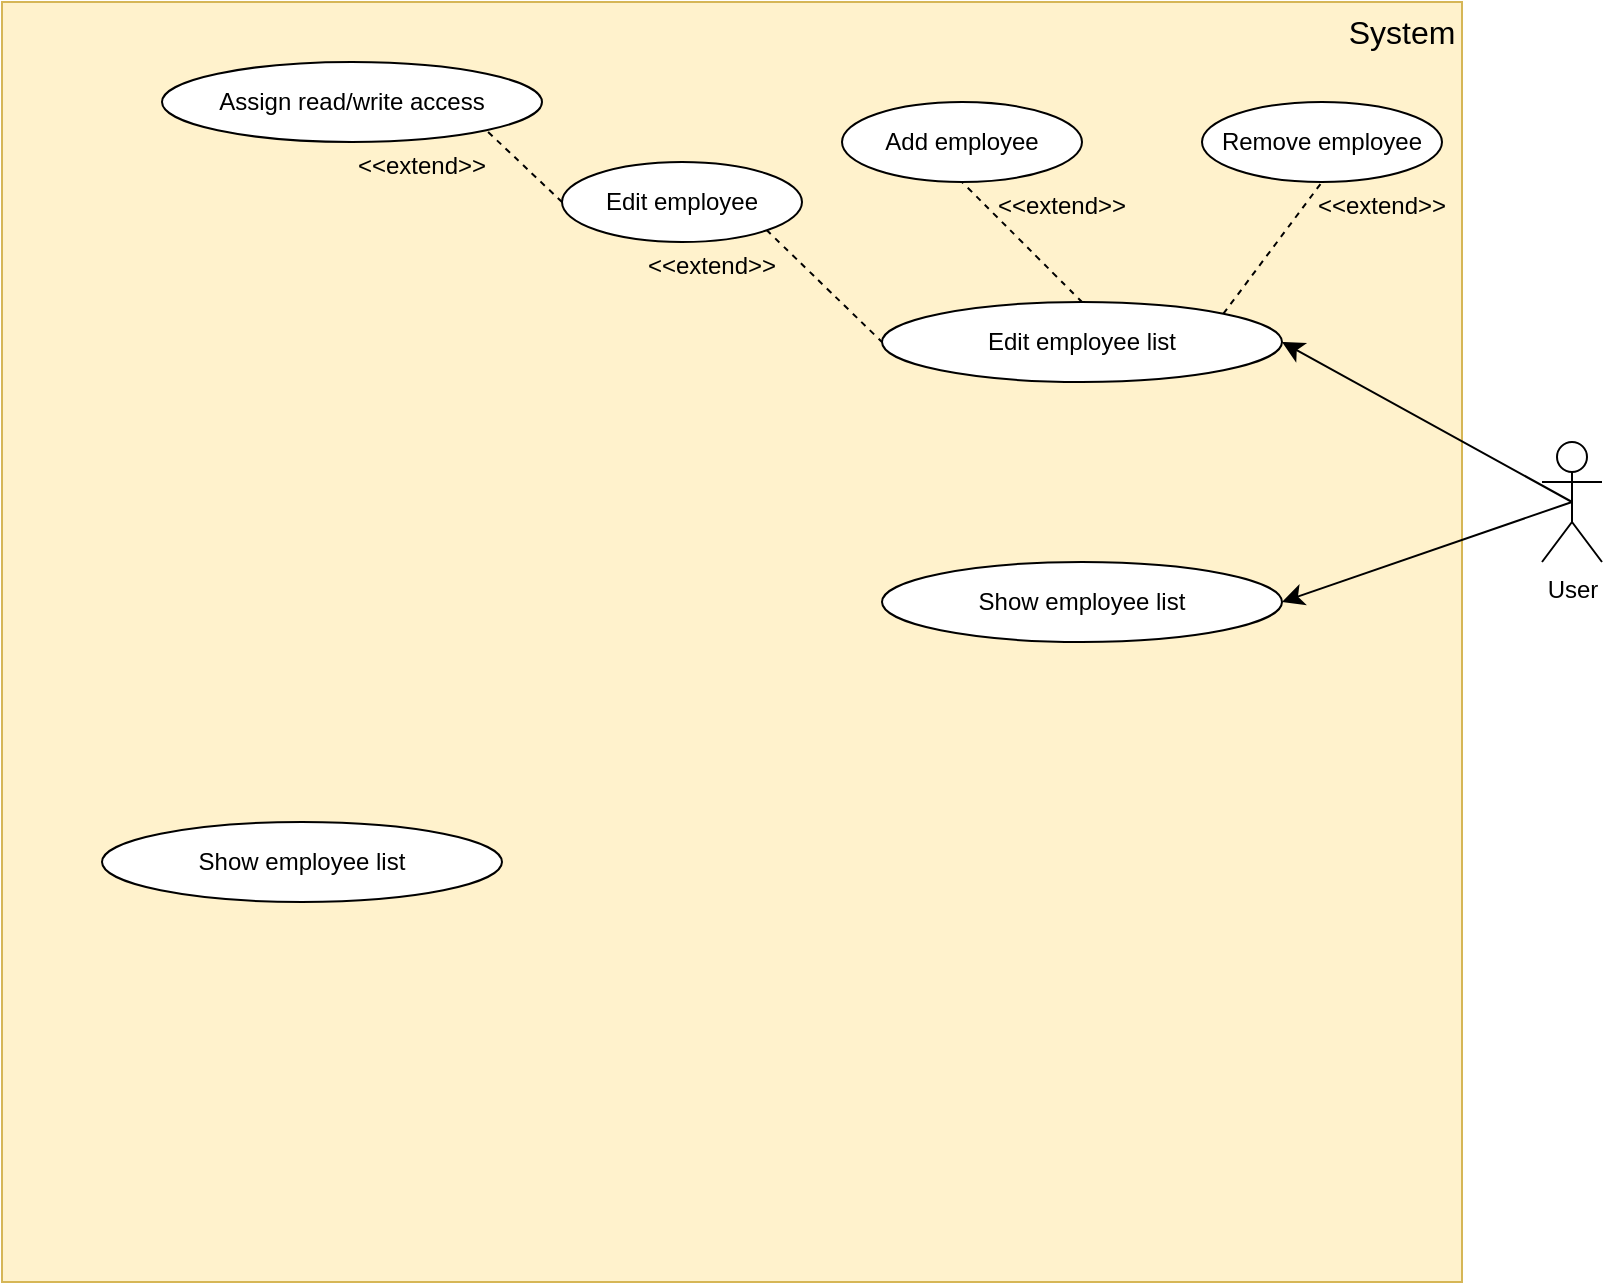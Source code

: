 <mxfile version="24.0.7" type="device">
  <diagram name="Page-1" id="BI-wrl8nO59t62M6zvBc">
    <mxGraphModel dx="1434" dy="782" grid="1" gridSize="10" guides="1" tooltips="1" connect="1" arrows="1" fold="1" page="1" pageScale="1" pageWidth="850" pageHeight="1100" math="0" shadow="0">
      <root>
        <mxCell id="0" />
        <mxCell id="1" parent="0" />
        <mxCell id="hyaC-WpukuONI3WBb8m--1" value="" style="rounded=0;whiteSpace=wrap;html=1;fillColor=#fff2cc;strokeColor=#d6b656;" parent="1" vertex="1">
          <mxGeometry width="730" height="640" as="geometry" />
        </mxCell>
        <mxCell id="hyaC-WpukuONI3WBb8m--2" value="System" style="text;html=1;align=center;verticalAlign=middle;whiteSpace=wrap;rounded=0;fontSize=16;" parent="1" vertex="1">
          <mxGeometry x="670" width="60" height="30" as="geometry" />
        </mxCell>
        <mxCell id="hyaC-WpukuONI3WBb8m--11" style="edgeStyle=none;curved=1;rounded=0;orthogonalLoop=1;jettySize=auto;html=1;exitX=0.5;exitY=0.5;exitDx=0;exitDy=0;exitPerimeter=0;entryX=1;entryY=0.5;entryDx=0;entryDy=0;fontSize=12;startSize=8;endSize=8;" parent="1" source="hyaC-WpukuONI3WBb8m--3" target="hyaC-WpukuONI3WBb8m--10" edge="1">
          <mxGeometry relative="1" as="geometry" />
        </mxCell>
        <mxCell id="hyaC-WpukuONI3WBb8m--12" style="edgeStyle=none;curved=1;rounded=0;orthogonalLoop=1;jettySize=auto;html=1;exitX=0.5;exitY=0.5;exitDx=0;exitDy=0;exitPerimeter=0;entryX=1;entryY=0.5;entryDx=0;entryDy=0;fontSize=12;startSize=8;endSize=8;" parent="1" source="hyaC-WpukuONI3WBb8m--3" target="hyaC-WpukuONI3WBb8m--8" edge="1">
          <mxGeometry relative="1" as="geometry" />
        </mxCell>
        <mxCell id="hyaC-WpukuONI3WBb8m--3" value="&lt;div&gt;User&lt;br&gt;&lt;/div&gt;" style="shape=umlActor;verticalLabelPosition=bottom;verticalAlign=top;html=1;outlineConnect=0;" parent="1" vertex="1">
          <mxGeometry x="770" y="220" width="30" height="60" as="geometry" />
        </mxCell>
        <mxCell id="hyaC-WpukuONI3WBb8m--8" value="Show employee list" style="ellipse;whiteSpace=wrap;html=1;" parent="1" vertex="1">
          <mxGeometry x="440" y="280" width="200" height="40" as="geometry" />
        </mxCell>
        <mxCell id="hyaC-WpukuONI3WBb8m--9" value="Assign read/write access" style="ellipse;whiteSpace=wrap;html=1;" parent="1" vertex="1">
          <mxGeometry x="80" y="30" width="190" height="40" as="geometry" />
        </mxCell>
        <mxCell id="hyaC-WpukuONI3WBb8m--10" value="Edit employee list" style="ellipse;whiteSpace=wrap;html=1;" parent="1" vertex="1">
          <mxGeometry x="440" y="150" width="200" height="40" as="geometry" />
        </mxCell>
        <mxCell id="hyaC-WpukuONI3WBb8m--13" value="" style="endArrow=none;dashed=1;html=1;rounded=0;fontSize=12;startSize=8;endSize=8;curved=1;entryX=1;entryY=1;entryDx=0;entryDy=0;exitX=0;exitY=0.5;exitDx=0;exitDy=0;" parent="1" source="hyaC-WpukuONI3WBb8m--18" target="hyaC-WpukuONI3WBb8m--9" edge="1">
          <mxGeometry width="50" height="50" relative="1" as="geometry">
            <mxPoint x="460" y="150" as="sourcePoint" />
            <mxPoint x="510" y="100" as="targetPoint" />
          </mxGeometry>
        </mxCell>
        <mxCell id="hyaC-WpukuONI3WBb8m--14" value="Add employee" style="ellipse;whiteSpace=wrap;html=1;" parent="1" vertex="1">
          <mxGeometry x="420" y="50" width="120" height="40" as="geometry" />
        </mxCell>
        <mxCell id="hyaC-WpukuONI3WBb8m--15" value="" style="endArrow=none;dashed=1;html=1;rounded=0;fontSize=12;startSize=8;endSize=8;curved=1;entryX=0.5;entryY=1;entryDx=0;entryDy=0;exitX=0.5;exitY=0;exitDx=0;exitDy=0;" parent="1" source="hyaC-WpukuONI3WBb8m--10" target="hyaC-WpukuONI3WBb8m--14" edge="1">
          <mxGeometry width="50" height="50" relative="1" as="geometry">
            <mxPoint x="400" y="180" as="sourcePoint" />
            <mxPoint x="450" y="130" as="targetPoint" />
          </mxGeometry>
        </mxCell>
        <mxCell id="hyaC-WpukuONI3WBb8m--16" value="Remove employee" style="ellipse;whiteSpace=wrap;html=1;" parent="1" vertex="1">
          <mxGeometry x="600" y="50" width="120" height="40" as="geometry" />
        </mxCell>
        <mxCell id="hyaC-WpukuONI3WBb8m--17" value="" style="endArrow=none;dashed=1;html=1;rounded=0;fontSize=12;startSize=8;endSize=8;curved=1;entryX=0.5;entryY=1;entryDx=0;entryDy=0;exitX=1;exitY=0;exitDx=0;exitDy=0;" parent="1" source="hyaC-WpukuONI3WBb8m--10" target="hyaC-WpukuONI3WBb8m--16" edge="1">
          <mxGeometry width="50" height="50" relative="1" as="geometry">
            <mxPoint x="380" y="220" as="sourcePoint" />
            <mxPoint x="430" y="170" as="targetPoint" />
          </mxGeometry>
        </mxCell>
        <mxCell id="hyaC-WpukuONI3WBb8m--18" value="&lt;div&gt;Edit employee&lt;/div&gt;" style="ellipse;whiteSpace=wrap;html=1;" parent="1" vertex="1">
          <mxGeometry x="280" y="80" width="120" height="40" as="geometry" />
        </mxCell>
        <mxCell id="hyaC-WpukuONI3WBb8m--20" value="" style="endArrow=none;dashed=1;html=1;rounded=0;fontSize=12;startSize=8;endSize=8;curved=1;entryX=0;entryY=0.5;entryDx=0;entryDy=0;exitX=1;exitY=1;exitDx=0;exitDy=0;" parent="1" source="hyaC-WpukuONI3WBb8m--18" target="hyaC-WpukuONI3WBb8m--10" edge="1">
          <mxGeometry width="50" height="50" relative="1" as="geometry">
            <mxPoint x="360" y="210" as="sourcePoint" />
            <mxPoint x="410" y="160" as="targetPoint" />
          </mxGeometry>
        </mxCell>
        <mxCell id="hyaC-WpukuONI3WBb8m--21" value="Show employee list" style="ellipse;whiteSpace=wrap;html=1;" parent="1" vertex="1">
          <mxGeometry x="50" y="410" width="200" height="40" as="geometry" />
        </mxCell>
        <mxCell id="hyaC-WpukuONI3WBb8m--22" value="&lt;font style=&quot;font-size: 12px;&quot;&gt;&amp;lt;&amp;lt;extend&amp;gt;&amp;gt;&lt;/font&gt;" style="text;html=1;align=center;verticalAlign=middle;whiteSpace=wrap;rounded=0;fontSize=16;" parent="1" vertex="1">
          <mxGeometry x="315" y="120" width="80" height="20" as="geometry" />
        </mxCell>
        <mxCell id="hyaC-WpukuONI3WBb8m--23" value="&lt;font style=&quot;font-size: 12px;&quot;&gt;&amp;lt;&amp;lt;extend&amp;gt;&amp;gt;&lt;/font&gt;" style="text;html=1;align=center;verticalAlign=middle;whiteSpace=wrap;rounded=0;fontSize=16;" parent="1" vertex="1">
          <mxGeometry x="170" y="70" width="80" height="20" as="geometry" />
        </mxCell>
        <mxCell id="hyaC-WpukuONI3WBb8m--24" value="&lt;font style=&quot;font-size: 12px;&quot;&gt;&amp;lt;&amp;lt;extend&amp;gt;&amp;gt;&lt;/font&gt;" style="text;html=1;align=center;verticalAlign=middle;whiteSpace=wrap;rounded=0;fontSize=16;" parent="1" vertex="1">
          <mxGeometry x="490" y="90" width="80" height="20" as="geometry" />
        </mxCell>
        <mxCell id="hyaC-WpukuONI3WBb8m--25" value="&lt;font style=&quot;font-size: 12px;&quot;&gt;&amp;lt;&amp;lt;extend&amp;gt;&amp;gt;&lt;/font&gt;" style="text;html=1;align=center;verticalAlign=middle;whiteSpace=wrap;rounded=0;fontSize=16;" parent="1" vertex="1">
          <mxGeometry x="650" y="90" width="80" height="20" as="geometry" />
        </mxCell>
      </root>
    </mxGraphModel>
  </diagram>
</mxfile>
